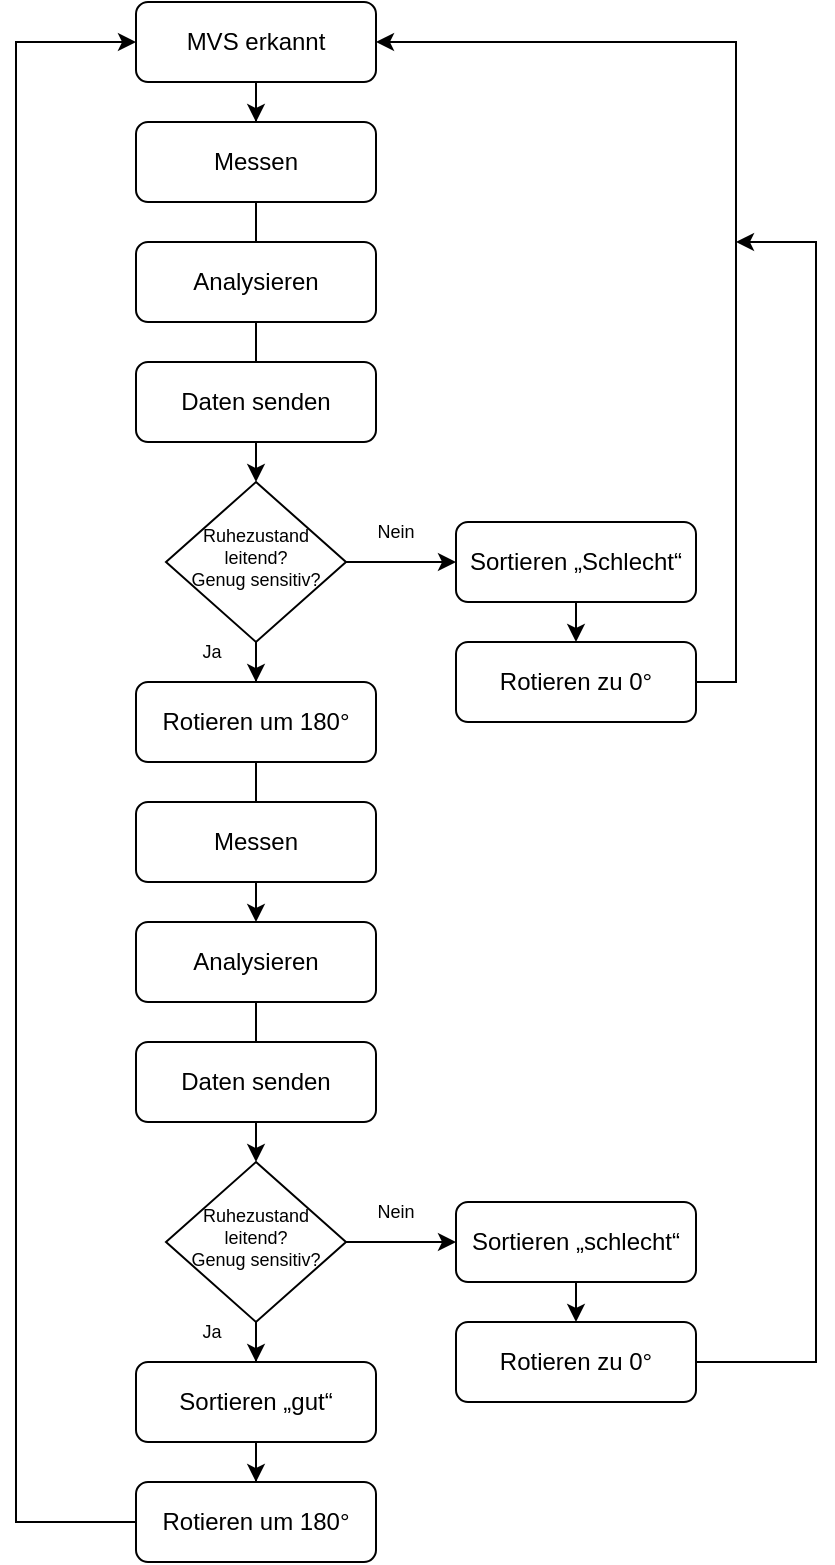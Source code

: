 <mxfile version="20.8.23" type="github">
  <diagram id="C5RBs43oDa-KdzZeNtuy" name="Page-1">
    <mxGraphModel dx="989" dy="574" grid="1" gridSize="10" guides="1" tooltips="1" connect="1" arrows="1" fold="1" page="1" pageScale="1" pageWidth="827" pageHeight="1169" math="0" shadow="0">
      <root>
        <mxCell id="WIyWlLk6GJQsqaUBKTNV-0" />
        <mxCell id="WIyWlLk6GJQsqaUBKTNV-1" parent="WIyWlLk6GJQsqaUBKTNV-0" />
        <mxCell id="OYuoTdjRCr1aVx-3H9GQ-7" value="" style="edgeStyle=orthogonalEdgeStyle;rounded=0;orthogonalLoop=1;jettySize=auto;html=1;fontSize=9;" parent="WIyWlLk6GJQsqaUBKTNV-1" source="WIyWlLk6GJQsqaUBKTNV-3" target="OYuoTdjRCr1aVx-3H9GQ-0" edge="1">
          <mxGeometry relative="1" as="geometry" />
        </mxCell>
        <mxCell id="WIyWlLk6GJQsqaUBKTNV-3" value="MVS erkannt" style="rounded=1;whiteSpace=wrap;html=1;fontSize=12;glass=0;strokeWidth=1;shadow=0;" parent="WIyWlLk6GJQsqaUBKTNV-1" vertex="1">
          <mxGeometry x="340" y="80" width="120" height="40" as="geometry" />
        </mxCell>
        <mxCell id="OYuoTdjRCr1aVx-3H9GQ-10" value="" style="edgeStyle=orthogonalEdgeStyle;rounded=0;orthogonalLoop=1;jettySize=auto;html=1;fontSize=9;" parent="WIyWlLk6GJQsqaUBKTNV-1" source="OYuoTdjRCr1aVx-3H9GQ-0" target="OYuoTdjRCr1aVx-3H9GQ-4" edge="1">
          <mxGeometry relative="1" as="geometry" />
        </mxCell>
        <mxCell id="OYuoTdjRCr1aVx-3H9GQ-0" value="Messen" style="rounded=1;whiteSpace=wrap;html=1;fontSize=12;glass=0;strokeWidth=1;shadow=0;" parent="WIyWlLk6GJQsqaUBKTNV-1" vertex="1">
          <mxGeometry x="340" y="140" width="120" height="40" as="geometry" />
        </mxCell>
        <mxCell id="OYuoTdjRCr1aVx-3H9GQ-1" value="Analysieren" style="rounded=1;whiteSpace=wrap;html=1;fontSize=12;glass=0;strokeWidth=1;shadow=0;" parent="WIyWlLk6GJQsqaUBKTNV-1" vertex="1">
          <mxGeometry x="340" y="200" width="120" height="40" as="geometry" />
        </mxCell>
        <mxCell id="OYuoTdjRCr1aVx-3H9GQ-13" value="" style="edgeStyle=orthogonalEdgeStyle;rounded=0;orthogonalLoop=1;jettySize=auto;html=1;fontSize=9;" parent="WIyWlLk6GJQsqaUBKTNV-1" source="OYuoTdjRCr1aVx-3H9GQ-4" target="OYuoTdjRCr1aVx-3H9GQ-12" edge="1">
          <mxGeometry relative="1" as="geometry" />
        </mxCell>
        <mxCell id="OYuoTdjRCr1aVx-3H9GQ-16" value="" style="edgeStyle=orthogonalEdgeStyle;rounded=0;orthogonalLoop=1;jettySize=auto;html=1;fontSize=9;" parent="WIyWlLk6GJQsqaUBKTNV-1" source="OYuoTdjRCr1aVx-3H9GQ-4" target="OYuoTdjRCr1aVx-3H9GQ-11" edge="1">
          <mxGeometry relative="1" as="geometry" />
        </mxCell>
        <mxCell id="OYuoTdjRCr1aVx-3H9GQ-4" value="&lt;div style=&quot;font-size: 9px;&quot;&gt;&lt;font style=&quot;font-size: 9px;&quot;&gt;Ruhezustand leitend?&lt;/font&gt;&lt;/div&gt;&lt;div style=&quot;font-size: 9px;&quot;&gt;&lt;font style=&quot;font-size: 9px;&quot;&gt;Genug sensitiv?&lt;/font&gt;&lt;br&gt;&lt;/div&gt;" style="rhombus;whiteSpace=wrap;html=1;shadow=0;fontFamily=Helvetica;fontSize=12;align=center;strokeWidth=1;spacing=6;spacingTop=-4;" parent="WIyWlLk6GJQsqaUBKTNV-1" vertex="1">
          <mxGeometry x="355" y="320" width="90" height="80" as="geometry" />
        </mxCell>
        <mxCell id="OYuoTdjRCr1aVx-3H9GQ-40" value="" style="edgeStyle=none;rounded=0;orthogonalLoop=1;jettySize=auto;html=1;fontSize=9;" parent="WIyWlLk6GJQsqaUBKTNV-1" source="OYuoTdjRCr1aVx-3H9GQ-11" target="OYuoTdjRCr1aVx-3H9GQ-39" edge="1">
          <mxGeometry relative="1" as="geometry" />
        </mxCell>
        <mxCell id="OYuoTdjRCr1aVx-3H9GQ-11" value="Sortieren „Schlecht“" style="rounded=1;whiteSpace=wrap;html=1;fontSize=12;glass=0;strokeWidth=1;shadow=0;" parent="WIyWlLk6GJQsqaUBKTNV-1" vertex="1">
          <mxGeometry x="500" y="340" width="120" height="40" as="geometry" />
        </mxCell>
        <mxCell id="OYuoTdjRCr1aVx-3H9GQ-27" value="" style="edgeStyle=orthogonalEdgeStyle;rounded=0;orthogonalLoop=1;jettySize=auto;html=1;fontSize=9;" parent="WIyWlLk6GJQsqaUBKTNV-1" source="OYuoTdjRCr1aVx-3H9GQ-12" target="OYuoTdjRCr1aVx-3H9GQ-19" edge="1">
          <mxGeometry relative="1" as="geometry" />
        </mxCell>
        <mxCell id="OYuoTdjRCr1aVx-3H9GQ-12" value="Rotieren um 180°" style="rounded=1;whiteSpace=wrap;html=1;fontSize=12;glass=0;strokeWidth=1;shadow=0;" parent="WIyWlLk6GJQsqaUBKTNV-1" vertex="1">
          <mxGeometry x="340" y="420" width="120" height="40" as="geometry" />
        </mxCell>
        <mxCell id="OYuoTdjRCr1aVx-3H9GQ-14" value="Ja" style="text;html=1;strokeColor=none;fillColor=none;align=center;verticalAlign=middle;whiteSpace=wrap;rounded=0;fontSize=9;" parent="WIyWlLk6GJQsqaUBKTNV-1" vertex="1">
          <mxGeometry x="370" y="400" width="16" height="10" as="geometry" />
        </mxCell>
        <mxCell id="OYuoTdjRCr1aVx-3H9GQ-15" value="Nein" style="text;html=1;strokeColor=none;fillColor=none;align=center;verticalAlign=middle;whiteSpace=wrap;rounded=0;fontSize=9;" parent="WIyWlLk6GJQsqaUBKTNV-1" vertex="1">
          <mxGeometry x="460" y="340" width="20" height="10" as="geometry" />
        </mxCell>
        <mxCell id="OYuoTdjRCr1aVx-3H9GQ-18" value="Messen" style="rounded=1;whiteSpace=wrap;html=1;fontSize=12;glass=0;strokeWidth=1;shadow=0;" parent="WIyWlLk6GJQsqaUBKTNV-1" vertex="1">
          <mxGeometry x="340" y="480" width="120" height="40" as="geometry" />
        </mxCell>
        <mxCell id="OYuoTdjRCr1aVx-3H9GQ-31" value="" style="edgeStyle=orthogonalEdgeStyle;rounded=0;orthogonalLoop=1;jettySize=auto;html=1;fontSize=9;" parent="WIyWlLk6GJQsqaUBKTNV-1" source="OYuoTdjRCr1aVx-3H9GQ-19" target="OYuoTdjRCr1aVx-3H9GQ-22" edge="1">
          <mxGeometry relative="1" as="geometry" />
        </mxCell>
        <mxCell id="OYuoTdjRCr1aVx-3H9GQ-19" value="Analysieren" style="rounded=1;whiteSpace=wrap;html=1;fontSize=12;glass=0;strokeWidth=1;shadow=0;" parent="WIyWlLk6GJQsqaUBKTNV-1" vertex="1">
          <mxGeometry x="340" y="540" width="120" height="40" as="geometry" />
        </mxCell>
        <mxCell id="OYuoTdjRCr1aVx-3H9GQ-21" value="" style="edgeStyle=orthogonalEdgeStyle;rounded=0;orthogonalLoop=1;jettySize=auto;html=1;fontSize=9;" parent="WIyWlLk6GJQsqaUBKTNV-1" source="OYuoTdjRCr1aVx-3H9GQ-22" target="OYuoTdjRCr1aVx-3H9GQ-23" edge="1">
          <mxGeometry relative="1" as="geometry" />
        </mxCell>
        <mxCell id="OYuoTdjRCr1aVx-3H9GQ-30" value="" style="edgeStyle=orthogonalEdgeStyle;rounded=0;orthogonalLoop=1;jettySize=auto;html=1;fontSize=9;" parent="WIyWlLk6GJQsqaUBKTNV-1" source="OYuoTdjRCr1aVx-3H9GQ-22" target="OYuoTdjRCr1aVx-3H9GQ-29" edge="1">
          <mxGeometry relative="1" as="geometry" />
        </mxCell>
        <mxCell id="OYuoTdjRCr1aVx-3H9GQ-22" value="&lt;div style=&quot;font-size: 9px;&quot;&gt;&lt;font style=&quot;font-size: 9px;&quot;&gt;Ruhezustand leitend?&lt;/font&gt;&lt;/div&gt;&lt;div style=&quot;font-size: 9px;&quot;&gt;&lt;font style=&quot;font-size: 9px;&quot;&gt;Genug sensitiv?&lt;/font&gt;&lt;br&gt;&lt;/div&gt;" style="rhombus;whiteSpace=wrap;html=1;shadow=0;fontFamily=Helvetica;fontSize=12;align=center;strokeWidth=1;spacing=6;spacingTop=-4;" parent="WIyWlLk6GJQsqaUBKTNV-1" vertex="1">
          <mxGeometry x="355" y="660" width="90" height="80" as="geometry" />
        </mxCell>
        <mxCell id="OYuoTdjRCr1aVx-3H9GQ-45" value="" style="edgeStyle=none;rounded=0;orthogonalLoop=1;jettySize=auto;html=1;fontSize=9;" parent="WIyWlLk6GJQsqaUBKTNV-1" source="OYuoTdjRCr1aVx-3H9GQ-23" target="OYuoTdjRCr1aVx-3H9GQ-44" edge="1">
          <mxGeometry relative="1" as="geometry" />
        </mxCell>
        <mxCell id="OYuoTdjRCr1aVx-3H9GQ-23" value="Sortieren „schlecht“" style="rounded=1;whiteSpace=wrap;html=1;fontSize=12;glass=0;strokeWidth=1;shadow=0;" parent="WIyWlLk6GJQsqaUBKTNV-1" vertex="1">
          <mxGeometry x="500" y="680" width="120" height="40" as="geometry" />
        </mxCell>
        <mxCell id="OYuoTdjRCr1aVx-3H9GQ-24" value="Ja" style="text;html=1;strokeColor=none;fillColor=none;align=center;verticalAlign=middle;whiteSpace=wrap;rounded=0;fontSize=9;" parent="WIyWlLk6GJQsqaUBKTNV-1" vertex="1">
          <mxGeometry x="370" y="740" width="16" height="10" as="geometry" />
        </mxCell>
        <mxCell id="OYuoTdjRCr1aVx-3H9GQ-25" value="Nein" style="text;html=1;strokeColor=none;fillColor=none;align=center;verticalAlign=middle;whiteSpace=wrap;rounded=0;fontSize=9;" parent="WIyWlLk6GJQsqaUBKTNV-1" vertex="1">
          <mxGeometry x="460" y="680" width="20" height="10" as="geometry" />
        </mxCell>
        <mxCell id="OYuoTdjRCr1aVx-3H9GQ-33" value="" style="edgeStyle=orthogonalEdgeStyle;rounded=0;orthogonalLoop=1;jettySize=auto;html=1;fontSize=9;" parent="WIyWlLk6GJQsqaUBKTNV-1" source="OYuoTdjRCr1aVx-3H9GQ-29" target="OYuoTdjRCr1aVx-3H9GQ-32" edge="1">
          <mxGeometry relative="1" as="geometry" />
        </mxCell>
        <mxCell id="OYuoTdjRCr1aVx-3H9GQ-29" value="Sortieren „gut“" style="rounded=1;whiteSpace=wrap;html=1;fontSize=12;glass=0;strokeWidth=1;shadow=0;" parent="WIyWlLk6GJQsqaUBKTNV-1" vertex="1">
          <mxGeometry x="340" y="760" width="120" height="40" as="geometry" />
        </mxCell>
        <mxCell id="OYuoTdjRCr1aVx-3H9GQ-43" style="edgeStyle=none;rounded=0;orthogonalLoop=1;jettySize=auto;html=1;fontSize=9;entryX=0;entryY=0.5;entryDx=0;entryDy=0;" parent="WIyWlLk6GJQsqaUBKTNV-1" source="OYuoTdjRCr1aVx-3H9GQ-32" target="WIyWlLk6GJQsqaUBKTNV-3" edge="1">
          <mxGeometry relative="1" as="geometry">
            <mxPoint x="310" y="10" as="targetPoint" />
            <Array as="points">
              <mxPoint x="280" y="840" />
              <mxPoint x="280" y="400" />
              <mxPoint x="280" y="100" />
              <mxPoint x="310" y="100" />
            </Array>
          </mxGeometry>
        </mxCell>
        <mxCell id="OYuoTdjRCr1aVx-3H9GQ-32" value="Rotieren um 180°" style="rounded=1;whiteSpace=wrap;html=1;fontSize=12;glass=0;strokeWidth=1;shadow=0;" parent="WIyWlLk6GJQsqaUBKTNV-1" vertex="1">
          <mxGeometry x="340" y="820" width="120" height="40" as="geometry" />
        </mxCell>
        <mxCell id="OYuoTdjRCr1aVx-3H9GQ-41" style="edgeStyle=none;rounded=0;orthogonalLoop=1;jettySize=auto;html=1;fontSize=9;entryX=1;entryY=0.5;entryDx=0;entryDy=0;" parent="WIyWlLk6GJQsqaUBKTNV-1" source="OYuoTdjRCr1aVx-3H9GQ-39" target="WIyWlLk6GJQsqaUBKTNV-3" edge="1">
          <mxGeometry relative="1" as="geometry">
            <mxPoint x="670" y="40" as="targetPoint" />
            <Array as="points">
              <mxPoint x="640" y="420" />
              <mxPoint x="640" y="100" />
            </Array>
          </mxGeometry>
        </mxCell>
        <mxCell id="OYuoTdjRCr1aVx-3H9GQ-39" value="Rotieren zu 0°" style="rounded=1;whiteSpace=wrap;html=1;fontSize=12;glass=0;strokeWidth=1;shadow=0;" parent="WIyWlLk6GJQsqaUBKTNV-1" vertex="1">
          <mxGeometry x="500" y="400" width="120" height="40" as="geometry" />
        </mxCell>
        <mxCell id="OYuoTdjRCr1aVx-3H9GQ-46" style="edgeStyle=none;rounded=0;orthogonalLoop=1;jettySize=auto;html=1;fontSize=9;" parent="WIyWlLk6GJQsqaUBKTNV-1" source="OYuoTdjRCr1aVx-3H9GQ-44" edge="1">
          <mxGeometry relative="1" as="geometry">
            <mxPoint x="640" y="200" as="targetPoint" />
            <Array as="points">
              <mxPoint x="680" y="760" />
              <mxPoint x="680" y="200" />
            </Array>
          </mxGeometry>
        </mxCell>
        <mxCell id="OYuoTdjRCr1aVx-3H9GQ-44" value="Rotieren zu 0°" style="rounded=1;whiteSpace=wrap;html=1;fontSize=12;glass=0;strokeWidth=1;shadow=0;" parent="WIyWlLk6GJQsqaUBKTNV-1" vertex="1">
          <mxGeometry x="500" y="740" width="120" height="40" as="geometry" />
        </mxCell>
        <mxCell id="kSGya9n5sp85JiRcv-Qz-1" value="Daten senden" style="rounded=1;whiteSpace=wrap;html=1;fontSize=12;glass=0;strokeWidth=1;shadow=0;" vertex="1" parent="WIyWlLk6GJQsqaUBKTNV-1">
          <mxGeometry x="340" y="260" width="120" height="40" as="geometry" />
        </mxCell>
        <mxCell id="kSGya9n5sp85JiRcv-Qz-3" value="Daten senden" style="rounded=1;whiteSpace=wrap;html=1;fontSize=12;glass=0;strokeWidth=1;shadow=0;" vertex="1" parent="WIyWlLk6GJQsqaUBKTNV-1">
          <mxGeometry x="340" y="600" width="120" height="40" as="geometry" />
        </mxCell>
      </root>
    </mxGraphModel>
  </diagram>
</mxfile>
